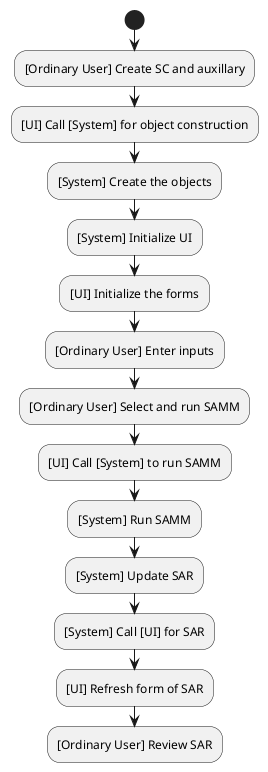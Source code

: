 1. **Ordinary User** selects to create a SC and auxilary items required by the SC and SAMM (e.g. material and load).
2. **UI** emits an event to activate the system to create the requested objects.
3. **System** creates the requested objects.
4. **System** emits an event to initialize the user forms.
5. **UI** initializes the user forms.
6. **Ordinary User** fills the fields of the objects.
7. **Ordinary User** selects to run the requested SAMMs.
8. **UI** emits an event to activate the system to run the requested SAMMs.
9. **System** runs the requested SAMMs.
10. **System** updates the SARs.
11. **System** emits an event to activate the UI for the SARs.
12. **UI** refreshes the SARs for the values.
13. **Ordinary User** reviews the SARs.

@startuml use_case_diagram_3

start
:[Ordinary User] Create SC and auxillary;
:[UI] Call [System] for object construction;
:[System] Create the objects;
:[System] Initialize UI;
:[UI] Initialize the forms;
:[Ordinary User] Enter inputs;
:[Ordinary User] Select and run SAMM;
:[UI] Call [System] to run SAMM;
:[System] Run SAMM;
:[System] Update SAR;
:[System] Call [UI] for SAR;
:[UI] Refresh form of SAR;
:[Ordinary User] Review SAR;

@enduml
